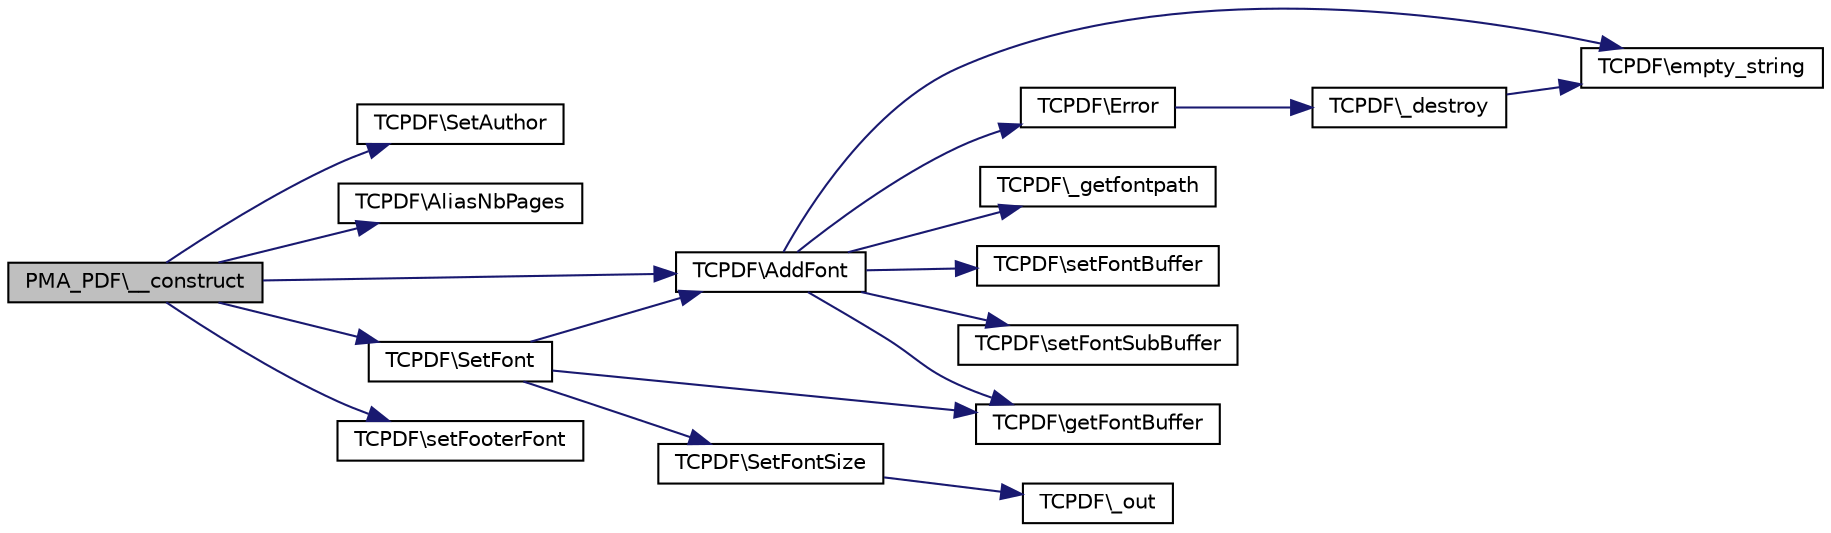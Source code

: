 digraph G
{
  edge [fontname="Helvetica",fontsize="10",labelfontname="Helvetica",labelfontsize="10"];
  node [fontname="Helvetica",fontsize="10",shape=record];
  rankdir="LR";
  Node1 [label="PMA_PDF\\__construct",height=0.2,width=0.4,color="black", fillcolor="grey75", style="filled" fontcolor="black"];
  Node1 -> Node2 [color="midnightblue",fontsize="10",style="solid",fontname="Helvetica"];
  Node2 [label="TCPDF\\SetAuthor",height=0.2,width=0.4,color="black", fillcolor="white", style="filled",URL="$classTCPDF.html#a983e0a8da2a4d76c24efb0a91281712a",tooltip="Defines the author of the document."];
  Node1 -> Node3 [color="midnightblue",fontsize="10",style="solid",fontname="Helvetica"];
  Node3 [label="TCPDF\\AliasNbPages",height=0.2,width=0.4,color="black", fillcolor="white", style="filled",URL="$classTCPDF.html#a2d3f61ba5b793628d1cb64edf89d0ee6",tooltip="This method is DEPRECATED and doesn&#39;t have any effect."];
  Node1 -> Node4 [color="midnightblue",fontsize="10",style="solid",fontname="Helvetica"];
  Node4 [label="TCPDF\\AddFont",height=0.2,width=0.4,color="black", fillcolor="white", style="filled",URL="$classTCPDF.html#a06cba4fc5e83b02bb37a947e56196776",tooltip="Imports a TrueType, Type1, core, or CID0 font and makes it available."];
  Node4 -> Node5 [color="midnightblue",fontsize="10",style="solid",fontname="Helvetica"];
  Node5 [label="TCPDF\\empty_string",height=0.2,width=0.4,color="black", fillcolor="white", style="filled",URL="$classTCPDF.html#a681e9cc13fa324d8e538a5873f3990c2",tooltip="Determine whether a string is empty."];
  Node4 -> Node6 [color="midnightblue",fontsize="10",style="solid",fontname="Helvetica"];
  Node6 [label="TCPDF\\Error",height=0.2,width=0.4,color="black", fillcolor="white", style="filled",URL="$classTCPDF.html#a27ecf2a6c86b4b7976ebfaf5912b0f91",tooltip="This method is automatically called in case of fatal error; it simply outputs the message and halts t..."];
  Node6 -> Node7 [color="midnightblue",fontsize="10",style="solid",fontname="Helvetica"];
  Node7 [label="TCPDF\\_destroy",height=0.2,width=0.4,color="black", fillcolor="white", style="filled",URL="$classTCPDF.html#ae91c72441bff1164a3ab9d237a4e1faa",tooltip="Unset all class variables except the following critical variables: internal_encoding, state, bufferlen, buffer and diskcache."];
  Node7 -> Node5 [color="midnightblue",fontsize="10",style="solid",fontname="Helvetica"];
  Node4 -> Node8 [color="midnightblue",fontsize="10",style="solid",fontname="Helvetica"];
  Node8 [label="TCPDF\\getFontBuffer",height=0.2,width=0.4,color="black", fillcolor="white", style="filled",URL="$classTCPDF.html#ac63fff093a17846764bbcc09af7c8640",tooltip="Get font buffer content."];
  Node4 -> Node9 [color="midnightblue",fontsize="10",style="solid",fontname="Helvetica"];
  Node9 [label="TCPDF\\_getfontpath",height=0.2,width=0.4,color="black", fillcolor="white", style="filled",URL="$classTCPDF.html#a859c9ff83c417b518afa83c0da7a62b1",tooltip="Return fonts path."];
  Node4 -> Node10 [color="midnightblue",fontsize="10",style="solid",fontname="Helvetica"];
  Node10 [label="TCPDF\\setFontBuffer",height=0.2,width=0.4,color="black", fillcolor="white", style="filled",URL="$classTCPDF.html#aa9eb763490acb3dfdf3f0cf445e83ca6",tooltip="Set font buffer content."];
  Node4 -> Node11 [color="midnightblue",fontsize="10",style="solid",fontname="Helvetica"];
  Node11 [label="TCPDF\\setFontSubBuffer",height=0.2,width=0.4,color="black", fillcolor="white", style="filled",URL="$classTCPDF.html#ac6009bf1f27a31ee208d9687cb4b91eb",tooltip="Set font buffer content."];
  Node1 -> Node12 [color="midnightblue",fontsize="10",style="solid",fontname="Helvetica"];
  Node12 [label="TCPDF\\SetFont",height=0.2,width=0.4,color="black", fillcolor="white", style="filled",URL="$classTCPDF.html#a5b5d57a2e74820e41c69737b2d4b6c9e",tooltip="Sets the font used to print character strings."];
  Node12 -> Node4 [color="midnightblue",fontsize="10",style="solid",fontname="Helvetica"];
  Node12 -> Node8 [color="midnightblue",fontsize="10",style="solid",fontname="Helvetica"];
  Node12 -> Node13 [color="midnightblue",fontsize="10",style="solid",fontname="Helvetica"];
  Node13 [label="TCPDF\\SetFontSize",height=0.2,width=0.4,color="black", fillcolor="white", style="filled",URL="$classTCPDF.html#a6df400b01d3ec1579e1e925b98c31d5f",tooltip="Defines the size of the current font."];
  Node13 -> Node14 [color="midnightblue",fontsize="10",style="solid",fontname="Helvetica"];
  Node14 [label="TCPDF\\_out",height=0.2,width=0.4,color="black", fillcolor="white", style="filled",URL="$classTCPDF.html#ac57877b76c37aef3195ad45731715b9e",tooltip="Output a string to the document."];
  Node1 -> Node15 [color="midnightblue",fontsize="10",style="solid",fontname="Helvetica"];
  Node15 [label="TCPDF\\setFooterFont",height=0.2,width=0.4,color="black", fillcolor="white", style="filled",URL="$classTCPDF.html#af1b0f1f3ec868528230e8b0293a23a4c",tooltip="Set footer font."];
}
